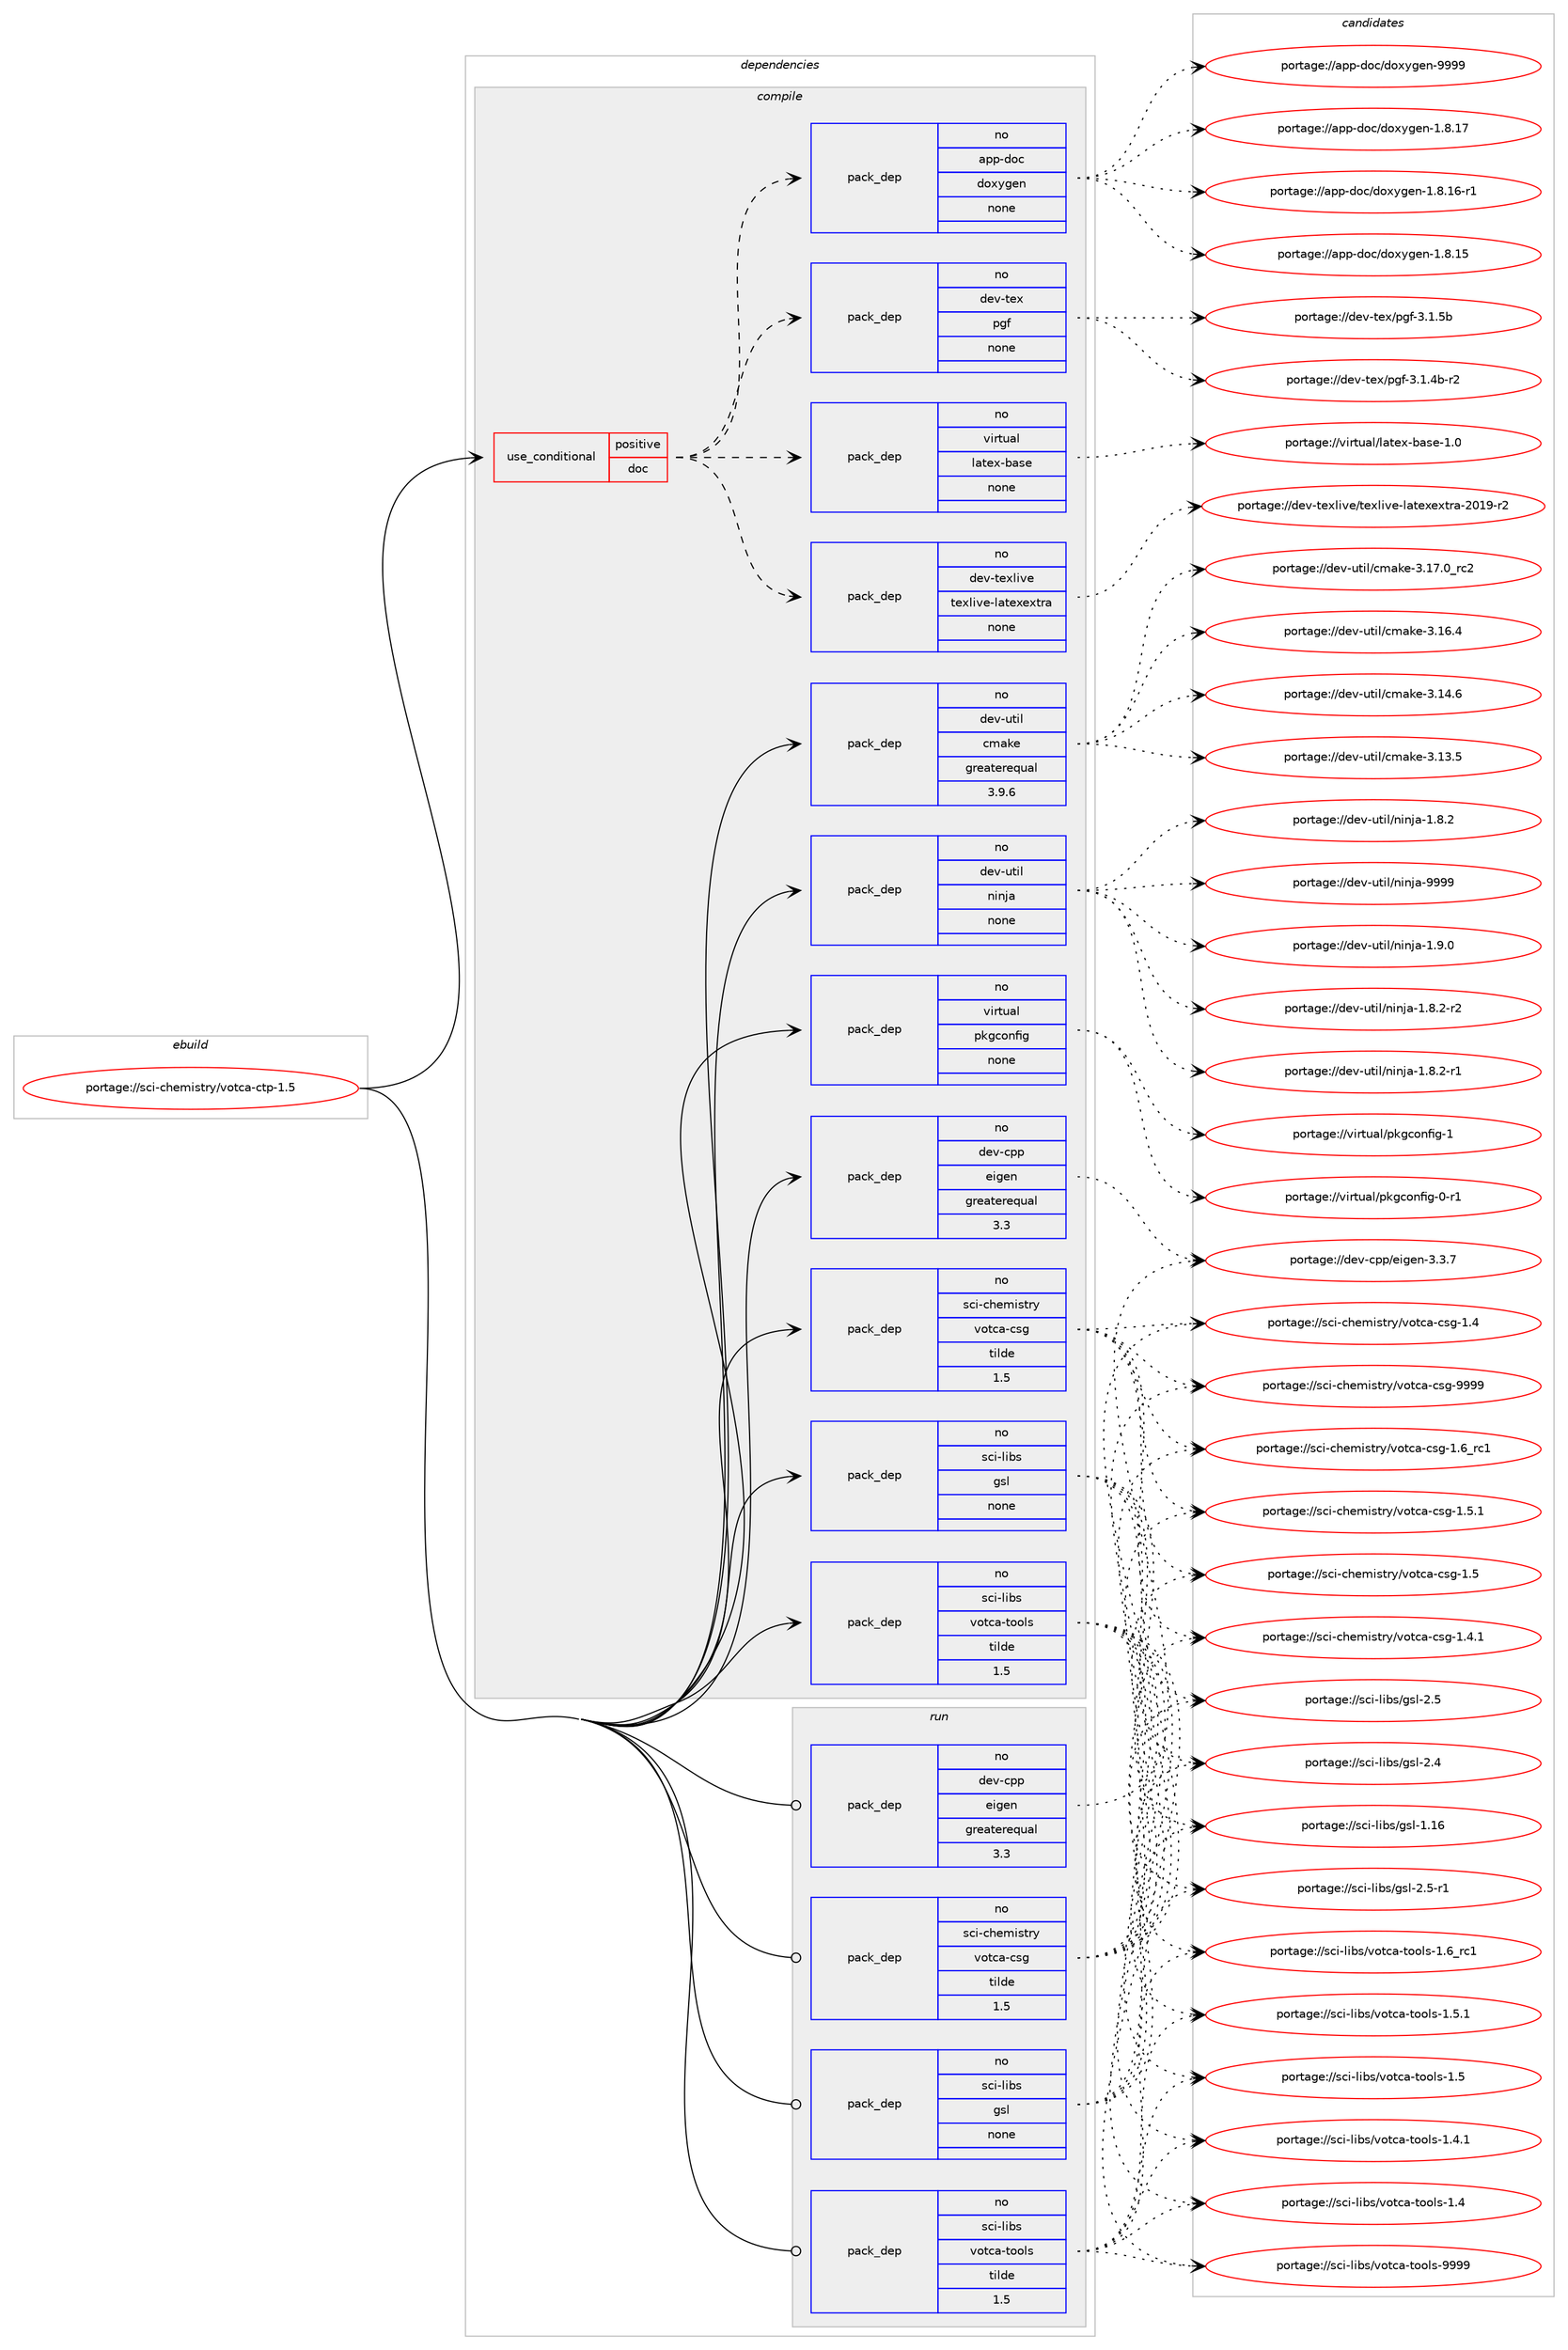 digraph prolog {

# *************
# Graph options
# *************

newrank=true;
concentrate=true;
compound=true;
graph [rankdir=LR,fontname=Helvetica,fontsize=10,ranksep=1.5];#, ranksep=2.5, nodesep=0.2];
edge  [arrowhead=vee];
node  [fontname=Helvetica,fontsize=10];

# **********
# The ebuild
# **********

subgraph cluster_leftcol {
color=gray;
rank=same;
label=<<i>ebuild</i>>;
id [label="portage://sci-chemistry/votca-ctp-1.5", color=red, width=4, href="../sci-chemistry/votca-ctp-1.5.svg"];
}

# ****************
# The dependencies
# ****************

subgraph cluster_midcol {
color=gray;
label=<<i>dependencies</i>>;
subgraph cluster_compile {
fillcolor="#eeeeee";
style=filled;
label=<<i>compile</i>>;
subgraph cond11028 {
dependency54033 [label=<<TABLE BORDER="0" CELLBORDER="1" CELLSPACING="0" CELLPADDING="4"><TR><TD ROWSPAN="3" CELLPADDING="10">use_conditional</TD></TR><TR><TD>positive</TD></TR><TR><TD>doc</TD></TR></TABLE>>, shape=none, color=red];
subgraph pack41877 {
dependency54034 [label=<<TABLE BORDER="0" CELLBORDER="1" CELLSPACING="0" CELLPADDING="4" WIDTH="220"><TR><TD ROWSPAN="6" CELLPADDING="30">pack_dep</TD></TR><TR><TD WIDTH="110">no</TD></TR><TR><TD>app-doc</TD></TR><TR><TD>doxygen</TD></TR><TR><TD>none</TD></TR><TR><TD></TD></TR></TABLE>>, shape=none, color=blue];
}
dependency54033:e -> dependency54034:w [weight=20,style="dashed",arrowhead="vee"];
subgraph pack41878 {
dependency54035 [label=<<TABLE BORDER="0" CELLBORDER="1" CELLSPACING="0" CELLPADDING="4" WIDTH="220"><TR><TD ROWSPAN="6" CELLPADDING="30">pack_dep</TD></TR><TR><TD WIDTH="110">no</TD></TR><TR><TD>dev-texlive</TD></TR><TR><TD>texlive-latexextra</TD></TR><TR><TD>none</TD></TR><TR><TD></TD></TR></TABLE>>, shape=none, color=blue];
}
dependency54033:e -> dependency54035:w [weight=20,style="dashed",arrowhead="vee"];
subgraph pack41879 {
dependency54036 [label=<<TABLE BORDER="0" CELLBORDER="1" CELLSPACING="0" CELLPADDING="4" WIDTH="220"><TR><TD ROWSPAN="6" CELLPADDING="30">pack_dep</TD></TR><TR><TD WIDTH="110">no</TD></TR><TR><TD>virtual</TD></TR><TR><TD>latex-base</TD></TR><TR><TD>none</TD></TR><TR><TD></TD></TR></TABLE>>, shape=none, color=blue];
}
dependency54033:e -> dependency54036:w [weight=20,style="dashed",arrowhead="vee"];
subgraph pack41880 {
dependency54037 [label=<<TABLE BORDER="0" CELLBORDER="1" CELLSPACING="0" CELLPADDING="4" WIDTH="220"><TR><TD ROWSPAN="6" CELLPADDING="30">pack_dep</TD></TR><TR><TD WIDTH="110">no</TD></TR><TR><TD>dev-tex</TD></TR><TR><TD>pgf</TD></TR><TR><TD>none</TD></TR><TR><TD></TD></TR></TABLE>>, shape=none, color=blue];
}
dependency54033:e -> dependency54037:w [weight=20,style="dashed",arrowhead="vee"];
}
id:e -> dependency54033:w [weight=20,style="solid",arrowhead="vee"];
subgraph pack41881 {
dependency54038 [label=<<TABLE BORDER="0" CELLBORDER="1" CELLSPACING="0" CELLPADDING="4" WIDTH="220"><TR><TD ROWSPAN="6" CELLPADDING="30">pack_dep</TD></TR><TR><TD WIDTH="110">no</TD></TR><TR><TD>dev-cpp</TD></TR><TR><TD>eigen</TD></TR><TR><TD>greaterequal</TD></TR><TR><TD>3.3</TD></TR></TABLE>>, shape=none, color=blue];
}
id:e -> dependency54038:w [weight=20,style="solid",arrowhead="vee"];
subgraph pack41882 {
dependency54039 [label=<<TABLE BORDER="0" CELLBORDER="1" CELLSPACING="0" CELLPADDING="4" WIDTH="220"><TR><TD ROWSPAN="6" CELLPADDING="30">pack_dep</TD></TR><TR><TD WIDTH="110">no</TD></TR><TR><TD>dev-util</TD></TR><TR><TD>cmake</TD></TR><TR><TD>greaterequal</TD></TR><TR><TD>3.9.6</TD></TR></TABLE>>, shape=none, color=blue];
}
id:e -> dependency54039:w [weight=20,style="solid",arrowhead="vee"];
subgraph pack41883 {
dependency54040 [label=<<TABLE BORDER="0" CELLBORDER="1" CELLSPACING="0" CELLPADDING="4" WIDTH="220"><TR><TD ROWSPAN="6" CELLPADDING="30">pack_dep</TD></TR><TR><TD WIDTH="110">no</TD></TR><TR><TD>dev-util</TD></TR><TR><TD>ninja</TD></TR><TR><TD>none</TD></TR><TR><TD></TD></TR></TABLE>>, shape=none, color=blue];
}
id:e -> dependency54040:w [weight=20,style="solid",arrowhead="vee"];
subgraph pack41884 {
dependency54041 [label=<<TABLE BORDER="0" CELLBORDER="1" CELLSPACING="0" CELLPADDING="4" WIDTH="220"><TR><TD ROWSPAN="6" CELLPADDING="30">pack_dep</TD></TR><TR><TD WIDTH="110">no</TD></TR><TR><TD>sci-chemistry</TD></TR><TR><TD>votca-csg</TD></TR><TR><TD>tilde</TD></TR><TR><TD>1.5</TD></TR></TABLE>>, shape=none, color=blue];
}
id:e -> dependency54041:w [weight=20,style="solid",arrowhead="vee"];
subgraph pack41885 {
dependency54042 [label=<<TABLE BORDER="0" CELLBORDER="1" CELLSPACING="0" CELLPADDING="4" WIDTH="220"><TR><TD ROWSPAN="6" CELLPADDING="30">pack_dep</TD></TR><TR><TD WIDTH="110">no</TD></TR><TR><TD>sci-libs</TD></TR><TR><TD>gsl</TD></TR><TR><TD>none</TD></TR><TR><TD></TD></TR></TABLE>>, shape=none, color=blue];
}
id:e -> dependency54042:w [weight=20,style="solid",arrowhead="vee"];
subgraph pack41886 {
dependency54043 [label=<<TABLE BORDER="0" CELLBORDER="1" CELLSPACING="0" CELLPADDING="4" WIDTH="220"><TR><TD ROWSPAN="6" CELLPADDING="30">pack_dep</TD></TR><TR><TD WIDTH="110">no</TD></TR><TR><TD>sci-libs</TD></TR><TR><TD>votca-tools</TD></TR><TR><TD>tilde</TD></TR><TR><TD>1.5</TD></TR></TABLE>>, shape=none, color=blue];
}
id:e -> dependency54043:w [weight=20,style="solid",arrowhead="vee"];
subgraph pack41887 {
dependency54044 [label=<<TABLE BORDER="0" CELLBORDER="1" CELLSPACING="0" CELLPADDING="4" WIDTH="220"><TR><TD ROWSPAN="6" CELLPADDING="30">pack_dep</TD></TR><TR><TD WIDTH="110">no</TD></TR><TR><TD>virtual</TD></TR><TR><TD>pkgconfig</TD></TR><TR><TD>none</TD></TR><TR><TD></TD></TR></TABLE>>, shape=none, color=blue];
}
id:e -> dependency54044:w [weight=20,style="solid",arrowhead="vee"];
}
subgraph cluster_compileandrun {
fillcolor="#eeeeee";
style=filled;
label=<<i>compile and run</i>>;
}
subgraph cluster_run {
fillcolor="#eeeeee";
style=filled;
label=<<i>run</i>>;
subgraph pack41888 {
dependency54045 [label=<<TABLE BORDER="0" CELLBORDER="1" CELLSPACING="0" CELLPADDING="4" WIDTH="220"><TR><TD ROWSPAN="6" CELLPADDING="30">pack_dep</TD></TR><TR><TD WIDTH="110">no</TD></TR><TR><TD>dev-cpp</TD></TR><TR><TD>eigen</TD></TR><TR><TD>greaterequal</TD></TR><TR><TD>3.3</TD></TR></TABLE>>, shape=none, color=blue];
}
id:e -> dependency54045:w [weight=20,style="solid",arrowhead="odot"];
subgraph pack41889 {
dependency54046 [label=<<TABLE BORDER="0" CELLBORDER="1" CELLSPACING="0" CELLPADDING="4" WIDTH="220"><TR><TD ROWSPAN="6" CELLPADDING="30">pack_dep</TD></TR><TR><TD WIDTH="110">no</TD></TR><TR><TD>sci-chemistry</TD></TR><TR><TD>votca-csg</TD></TR><TR><TD>tilde</TD></TR><TR><TD>1.5</TD></TR></TABLE>>, shape=none, color=blue];
}
id:e -> dependency54046:w [weight=20,style="solid",arrowhead="odot"];
subgraph pack41890 {
dependency54047 [label=<<TABLE BORDER="0" CELLBORDER="1" CELLSPACING="0" CELLPADDING="4" WIDTH="220"><TR><TD ROWSPAN="6" CELLPADDING="30">pack_dep</TD></TR><TR><TD WIDTH="110">no</TD></TR><TR><TD>sci-libs</TD></TR><TR><TD>gsl</TD></TR><TR><TD>none</TD></TR><TR><TD></TD></TR></TABLE>>, shape=none, color=blue];
}
id:e -> dependency54047:w [weight=20,style="solid",arrowhead="odot"];
subgraph pack41891 {
dependency54048 [label=<<TABLE BORDER="0" CELLBORDER="1" CELLSPACING="0" CELLPADDING="4" WIDTH="220"><TR><TD ROWSPAN="6" CELLPADDING="30">pack_dep</TD></TR><TR><TD WIDTH="110">no</TD></TR><TR><TD>sci-libs</TD></TR><TR><TD>votca-tools</TD></TR><TR><TD>tilde</TD></TR><TR><TD>1.5</TD></TR></TABLE>>, shape=none, color=blue];
}
id:e -> dependency54048:w [weight=20,style="solid",arrowhead="odot"];
}
}

# **************
# The candidates
# **************

subgraph cluster_choices {
rank=same;
color=gray;
label=<<i>candidates</i>>;

subgraph choice41877 {
color=black;
nodesep=1;
choice971121124510011199471001111201211031011104557575757 [label="portage://app-doc/doxygen-9999", color=red, width=4,href="../app-doc/doxygen-9999.svg"];
choice9711211245100111994710011112012110310111045494656464955 [label="portage://app-doc/doxygen-1.8.17", color=red, width=4,href="../app-doc/doxygen-1.8.17.svg"];
choice97112112451001119947100111120121103101110454946564649544511449 [label="portage://app-doc/doxygen-1.8.16-r1", color=red, width=4,href="../app-doc/doxygen-1.8.16-r1.svg"];
choice9711211245100111994710011112012110310111045494656464953 [label="portage://app-doc/doxygen-1.8.15", color=red, width=4,href="../app-doc/doxygen-1.8.15.svg"];
dependency54034:e -> choice971121124510011199471001111201211031011104557575757:w [style=dotted,weight="100"];
dependency54034:e -> choice9711211245100111994710011112012110310111045494656464955:w [style=dotted,weight="100"];
dependency54034:e -> choice97112112451001119947100111120121103101110454946564649544511449:w [style=dotted,weight="100"];
dependency54034:e -> choice9711211245100111994710011112012110310111045494656464953:w [style=dotted,weight="100"];
}
subgraph choice41878 {
color=black;
nodesep=1;
choice100101118451161011201081051181014711610112010810511810145108971161011201011201161149745504849574511450 [label="portage://dev-texlive/texlive-latexextra-2019-r2", color=red, width=4,href="../dev-texlive/texlive-latexextra-2019-r2.svg"];
dependency54035:e -> choice100101118451161011201081051181014711610112010810511810145108971161011201011201161149745504849574511450:w [style=dotted,weight="100"];
}
subgraph choice41879 {
color=black;
nodesep=1;
choice11810511411611797108471089711610112045989711510145494648 [label="portage://virtual/latex-base-1.0", color=red, width=4,href="../virtual/latex-base-1.0.svg"];
dependency54036:e -> choice11810511411611797108471089711610112045989711510145494648:w [style=dotted,weight="100"];
}
subgraph choice41880 {
color=black;
nodesep=1;
choice100101118451161011204711210310245514649465398 [label="portage://dev-tex/pgf-3.1.5b", color=red, width=4,href="../dev-tex/pgf-3.1.5b.svg"];
choice1001011184511610112047112103102455146494652984511450 [label="portage://dev-tex/pgf-3.1.4b-r2", color=red, width=4,href="../dev-tex/pgf-3.1.4b-r2.svg"];
dependency54037:e -> choice100101118451161011204711210310245514649465398:w [style=dotted,weight="100"];
dependency54037:e -> choice1001011184511610112047112103102455146494652984511450:w [style=dotted,weight="100"];
}
subgraph choice41881 {
color=black;
nodesep=1;
choice100101118459911211247101105103101110455146514655 [label="portage://dev-cpp/eigen-3.3.7", color=red, width=4,href="../dev-cpp/eigen-3.3.7.svg"];
dependency54038:e -> choice100101118459911211247101105103101110455146514655:w [style=dotted,weight="100"];
}
subgraph choice41882 {
color=black;
nodesep=1;
choice1001011184511711610510847991099710710145514649554648951149950 [label="portage://dev-util/cmake-3.17.0_rc2", color=red, width=4,href="../dev-util/cmake-3.17.0_rc2.svg"];
choice1001011184511711610510847991099710710145514649544652 [label="portage://dev-util/cmake-3.16.4", color=red, width=4,href="../dev-util/cmake-3.16.4.svg"];
choice1001011184511711610510847991099710710145514649524654 [label="portage://dev-util/cmake-3.14.6", color=red, width=4,href="../dev-util/cmake-3.14.6.svg"];
choice1001011184511711610510847991099710710145514649514653 [label="portage://dev-util/cmake-3.13.5", color=red, width=4,href="../dev-util/cmake-3.13.5.svg"];
dependency54039:e -> choice1001011184511711610510847991099710710145514649554648951149950:w [style=dotted,weight="100"];
dependency54039:e -> choice1001011184511711610510847991099710710145514649544652:w [style=dotted,weight="100"];
dependency54039:e -> choice1001011184511711610510847991099710710145514649524654:w [style=dotted,weight="100"];
dependency54039:e -> choice1001011184511711610510847991099710710145514649514653:w [style=dotted,weight="100"];
}
subgraph choice41883 {
color=black;
nodesep=1;
choice1001011184511711610510847110105110106974557575757 [label="portage://dev-util/ninja-9999", color=red, width=4,href="../dev-util/ninja-9999.svg"];
choice100101118451171161051084711010511010697454946574648 [label="portage://dev-util/ninja-1.9.0", color=red, width=4,href="../dev-util/ninja-1.9.0.svg"];
choice1001011184511711610510847110105110106974549465646504511450 [label="portage://dev-util/ninja-1.8.2-r2", color=red, width=4,href="../dev-util/ninja-1.8.2-r2.svg"];
choice1001011184511711610510847110105110106974549465646504511449 [label="portage://dev-util/ninja-1.8.2-r1", color=red, width=4,href="../dev-util/ninja-1.8.2-r1.svg"];
choice100101118451171161051084711010511010697454946564650 [label="portage://dev-util/ninja-1.8.2", color=red, width=4,href="../dev-util/ninja-1.8.2.svg"];
dependency54040:e -> choice1001011184511711610510847110105110106974557575757:w [style=dotted,weight="100"];
dependency54040:e -> choice100101118451171161051084711010511010697454946574648:w [style=dotted,weight="100"];
dependency54040:e -> choice1001011184511711610510847110105110106974549465646504511450:w [style=dotted,weight="100"];
dependency54040:e -> choice1001011184511711610510847110105110106974549465646504511449:w [style=dotted,weight="100"];
dependency54040:e -> choice100101118451171161051084711010511010697454946564650:w [style=dotted,weight="100"];
}
subgraph choice41884 {
color=black;
nodesep=1;
choice11599105459910410110910511511611412147118111116999745991151034557575757 [label="portage://sci-chemistry/votca-csg-9999", color=red, width=4,href="../sci-chemistry/votca-csg-9999.svg"];
choice115991054599104101109105115116114121471181111169997459911510345494654951149949 [label="portage://sci-chemistry/votca-csg-1.6_rc1", color=red, width=4,href="../sci-chemistry/votca-csg-1.6_rc1.svg"];
choice1159910545991041011091051151161141214711811111699974599115103454946534649 [label="portage://sci-chemistry/votca-csg-1.5.1", color=red, width=4,href="../sci-chemistry/votca-csg-1.5.1.svg"];
choice115991054599104101109105115116114121471181111169997459911510345494653 [label="portage://sci-chemistry/votca-csg-1.5", color=red, width=4,href="../sci-chemistry/votca-csg-1.5.svg"];
choice1159910545991041011091051151161141214711811111699974599115103454946524649 [label="portage://sci-chemistry/votca-csg-1.4.1", color=red, width=4,href="../sci-chemistry/votca-csg-1.4.1.svg"];
choice115991054599104101109105115116114121471181111169997459911510345494652 [label="portage://sci-chemistry/votca-csg-1.4", color=red, width=4,href="../sci-chemistry/votca-csg-1.4.svg"];
dependency54041:e -> choice11599105459910410110910511511611412147118111116999745991151034557575757:w [style=dotted,weight="100"];
dependency54041:e -> choice115991054599104101109105115116114121471181111169997459911510345494654951149949:w [style=dotted,weight="100"];
dependency54041:e -> choice1159910545991041011091051151161141214711811111699974599115103454946534649:w [style=dotted,weight="100"];
dependency54041:e -> choice115991054599104101109105115116114121471181111169997459911510345494653:w [style=dotted,weight="100"];
dependency54041:e -> choice1159910545991041011091051151161141214711811111699974599115103454946524649:w [style=dotted,weight="100"];
dependency54041:e -> choice115991054599104101109105115116114121471181111169997459911510345494652:w [style=dotted,weight="100"];
}
subgraph choice41885 {
color=black;
nodesep=1;
choice11599105451081059811547103115108455046534511449 [label="portage://sci-libs/gsl-2.5-r1", color=red, width=4,href="../sci-libs/gsl-2.5-r1.svg"];
choice1159910545108105981154710311510845504653 [label="portage://sci-libs/gsl-2.5", color=red, width=4,href="../sci-libs/gsl-2.5.svg"];
choice1159910545108105981154710311510845504652 [label="portage://sci-libs/gsl-2.4", color=red, width=4,href="../sci-libs/gsl-2.4.svg"];
choice115991054510810598115471031151084549464954 [label="portage://sci-libs/gsl-1.16", color=red, width=4,href="../sci-libs/gsl-1.16.svg"];
dependency54042:e -> choice11599105451081059811547103115108455046534511449:w [style=dotted,weight="100"];
dependency54042:e -> choice1159910545108105981154710311510845504653:w [style=dotted,weight="100"];
dependency54042:e -> choice1159910545108105981154710311510845504652:w [style=dotted,weight="100"];
dependency54042:e -> choice115991054510810598115471031151084549464954:w [style=dotted,weight="100"];
}
subgraph choice41886 {
color=black;
nodesep=1;
choice115991054510810598115471181111169997451161111111081154557575757 [label="portage://sci-libs/votca-tools-9999", color=red, width=4,href="../sci-libs/votca-tools-9999.svg"];
choice1159910545108105981154711811111699974511611111110811545494654951149949 [label="portage://sci-libs/votca-tools-1.6_rc1", color=red, width=4,href="../sci-libs/votca-tools-1.6_rc1.svg"];
choice11599105451081059811547118111116999745116111111108115454946534649 [label="portage://sci-libs/votca-tools-1.5.1", color=red, width=4,href="../sci-libs/votca-tools-1.5.1.svg"];
choice1159910545108105981154711811111699974511611111110811545494653 [label="portage://sci-libs/votca-tools-1.5", color=red, width=4,href="../sci-libs/votca-tools-1.5.svg"];
choice11599105451081059811547118111116999745116111111108115454946524649 [label="portage://sci-libs/votca-tools-1.4.1", color=red, width=4,href="../sci-libs/votca-tools-1.4.1.svg"];
choice1159910545108105981154711811111699974511611111110811545494652 [label="portage://sci-libs/votca-tools-1.4", color=red, width=4,href="../sci-libs/votca-tools-1.4.svg"];
dependency54043:e -> choice115991054510810598115471181111169997451161111111081154557575757:w [style=dotted,weight="100"];
dependency54043:e -> choice1159910545108105981154711811111699974511611111110811545494654951149949:w [style=dotted,weight="100"];
dependency54043:e -> choice11599105451081059811547118111116999745116111111108115454946534649:w [style=dotted,weight="100"];
dependency54043:e -> choice1159910545108105981154711811111699974511611111110811545494653:w [style=dotted,weight="100"];
dependency54043:e -> choice11599105451081059811547118111116999745116111111108115454946524649:w [style=dotted,weight="100"];
dependency54043:e -> choice1159910545108105981154711811111699974511611111110811545494652:w [style=dotted,weight="100"];
}
subgraph choice41887 {
color=black;
nodesep=1;
choice1181051141161179710847112107103991111101021051034549 [label="portage://virtual/pkgconfig-1", color=red, width=4,href="../virtual/pkgconfig-1.svg"];
choice11810511411611797108471121071039911111010210510345484511449 [label="portage://virtual/pkgconfig-0-r1", color=red, width=4,href="../virtual/pkgconfig-0-r1.svg"];
dependency54044:e -> choice1181051141161179710847112107103991111101021051034549:w [style=dotted,weight="100"];
dependency54044:e -> choice11810511411611797108471121071039911111010210510345484511449:w [style=dotted,weight="100"];
}
subgraph choice41888 {
color=black;
nodesep=1;
choice100101118459911211247101105103101110455146514655 [label="portage://dev-cpp/eigen-3.3.7", color=red, width=4,href="../dev-cpp/eigen-3.3.7.svg"];
dependency54045:e -> choice100101118459911211247101105103101110455146514655:w [style=dotted,weight="100"];
}
subgraph choice41889 {
color=black;
nodesep=1;
choice11599105459910410110910511511611412147118111116999745991151034557575757 [label="portage://sci-chemistry/votca-csg-9999", color=red, width=4,href="../sci-chemistry/votca-csg-9999.svg"];
choice115991054599104101109105115116114121471181111169997459911510345494654951149949 [label="portage://sci-chemistry/votca-csg-1.6_rc1", color=red, width=4,href="../sci-chemistry/votca-csg-1.6_rc1.svg"];
choice1159910545991041011091051151161141214711811111699974599115103454946534649 [label="portage://sci-chemistry/votca-csg-1.5.1", color=red, width=4,href="../sci-chemistry/votca-csg-1.5.1.svg"];
choice115991054599104101109105115116114121471181111169997459911510345494653 [label="portage://sci-chemistry/votca-csg-1.5", color=red, width=4,href="../sci-chemistry/votca-csg-1.5.svg"];
choice1159910545991041011091051151161141214711811111699974599115103454946524649 [label="portage://sci-chemistry/votca-csg-1.4.1", color=red, width=4,href="../sci-chemistry/votca-csg-1.4.1.svg"];
choice115991054599104101109105115116114121471181111169997459911510345494652 [label="portage://sci-chemistry/votca-csg-1.4", color=red, width=4,href="../sci-chemistry/votca-csg-1.4.svg"];
dependency54046:e -> choice11599105459910410110910511511611412147118111116999745991151034557575757:w [style=dotted,weight="100"];
dependency54046:e -> choice115991054599104101109105115116114121471181111169997459911510345494654951149949:w [style=dotted,weight="100"];
dependency54046:e -> choice1159910545991041011091051151161141214711811111699974599115103454946534649:w [style=dotted,weight="100"];
dependency54046:e -> choice115991054599104101109105115116114121471181111169997459911510345494653:w [style=dotted,weight="100"];
dependency54046:e -> choice1159910545991041011091051151161141214711811111699974599115103454946524649:w [style=dotted,weight="100"];
dependency54046:e -> choice115991054599104101109105115116114121471181111169997459911510345494652:w [style=dotted,weight="100"];
}
subgraph choice41890 {
color=black;
nodesep=1;
choice11599105451081059811547103115108455046534511449 [label="portage://sci-libs/gsl-2.5-r1", color=red, width=4,href="../sci-libs/gsl-2.5-r1.svg"];
choice1159910545108105981154710311510845504653 [label="portage://sci-libs/gsl-2.5", color=red, width=4,href="../sci-libs/gsl-2.5.svg"];
choice1159910545108105981154710311510845504652 [label="portage://sci-libs/gsl-2.4", color=red, width=4,href="../sci-libs/gsl-2.4.svg"];
choice115991054510810598115471031151084549464954 [label="portage://sci-libs/gsl-1.16", color=red, width=4,href="../sci-libs/gsl-1.16.svg"];
dependency54047:e -> choice11599105451081059811547103115108455046534511449:w [style=dotted,weight="100"];
dependency54047:e -> choice1159910545108105981154710311510845504653:w [style=dotted,weight="100"];
dependency54047:e -> choice1159910545108105981154710311510845504652:w [style=dotted,weight="100"];
dependency54047:e -> choice115991054510810598115471031151084549464954:w [style=dotted,weight="100"];
}
subgraph choice41891 {
color=black;
nodesep=1;
choice115991054510810598115471181111169997451161111111081154557575757 [label="portage://sci-libs/votca-tools-9999", color=red, width=4,href="../sci-libs/votca-tools-9999.svg"];
choice1159910545108105981154711811111699974511611111110811545494654951149949 [label="portage://sci-libs/votca-tools-1.6_rc1", color=red, width=4,href="../sci-libs/votca-tools-1.6_rc1.svg"];
choice11599105451081059811547118111116999745116111111108115454946534649 [label="portage://sci-libs/votca-tools-1.5.1", color=red, width=4,href="../sci-libs/votca-tools-1.5.1.svg"];
choice1159910545108105981154711811111699974511611111110811545494653 [label="portage://sci-libs/votca-tools-1.5", color=red, width=4,href="../sci-libs/votca-tools-1.5.svg"];
choice11599105451081059811547118111116999745116111111108115454946524649 [label="portage://sci-libs/votca-tools-1.4.1", color=red, width=4,href="../sci-libs/votca-tools-1.4.1.svg"];
choice1159910545108105981154711811111699974511611111110811545494652 [label="portage://sci-libs/votca-tools-1.4", color=red, width=4,href="../sci-libs/votca-tools-1.4.svg"];
dependency54048:e -> choice115991054510810598115471181111169997451161111111081154557575757:w [style=dotted,weight="100"];
dependency54048:e -> choice1159910545108105981154711811111699974511611111110811545494654951149949:w [style=dotted,weight="100"];
dependency54048:e -> choice11599105451081059811547118111116999745116111111108115454946534649:w [style=dotted,weight="100"];
dependency54048:e -> choice1159910545108105981154711811111699974511611111110811545494653:w [style=dotted,weight="100"];
dependency54048:e -> choice11599105451081059811547118111116999745116111111108115454946524649:w [style=dotted,weight="100"];
dependency54048:e -> choice1159910545108105981154711811111699974511611111110811545494652:w [style=dotted,weight="100"];
}
}

}
